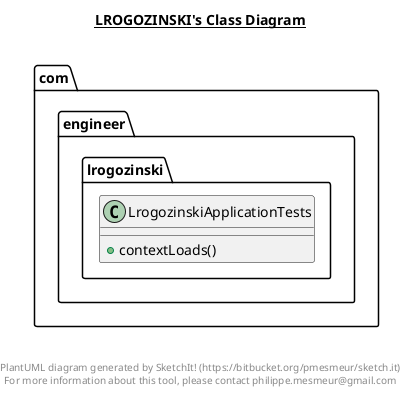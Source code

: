 @startuml

title __LROGOZINSKI's Class Diagram__\n

  package com.engineer.lrogozinski {
    class LrogozinskiApplicationTests {
        + contextLoads()
    }
  }
  



right footer


PlantUML diagram generated by SketchIt! (https://bitbucket.org/pmesmeur/sketch.it)
For more information about this tool, please contact philippe.mesmeur@gmail.com
endfooter

@enduml
